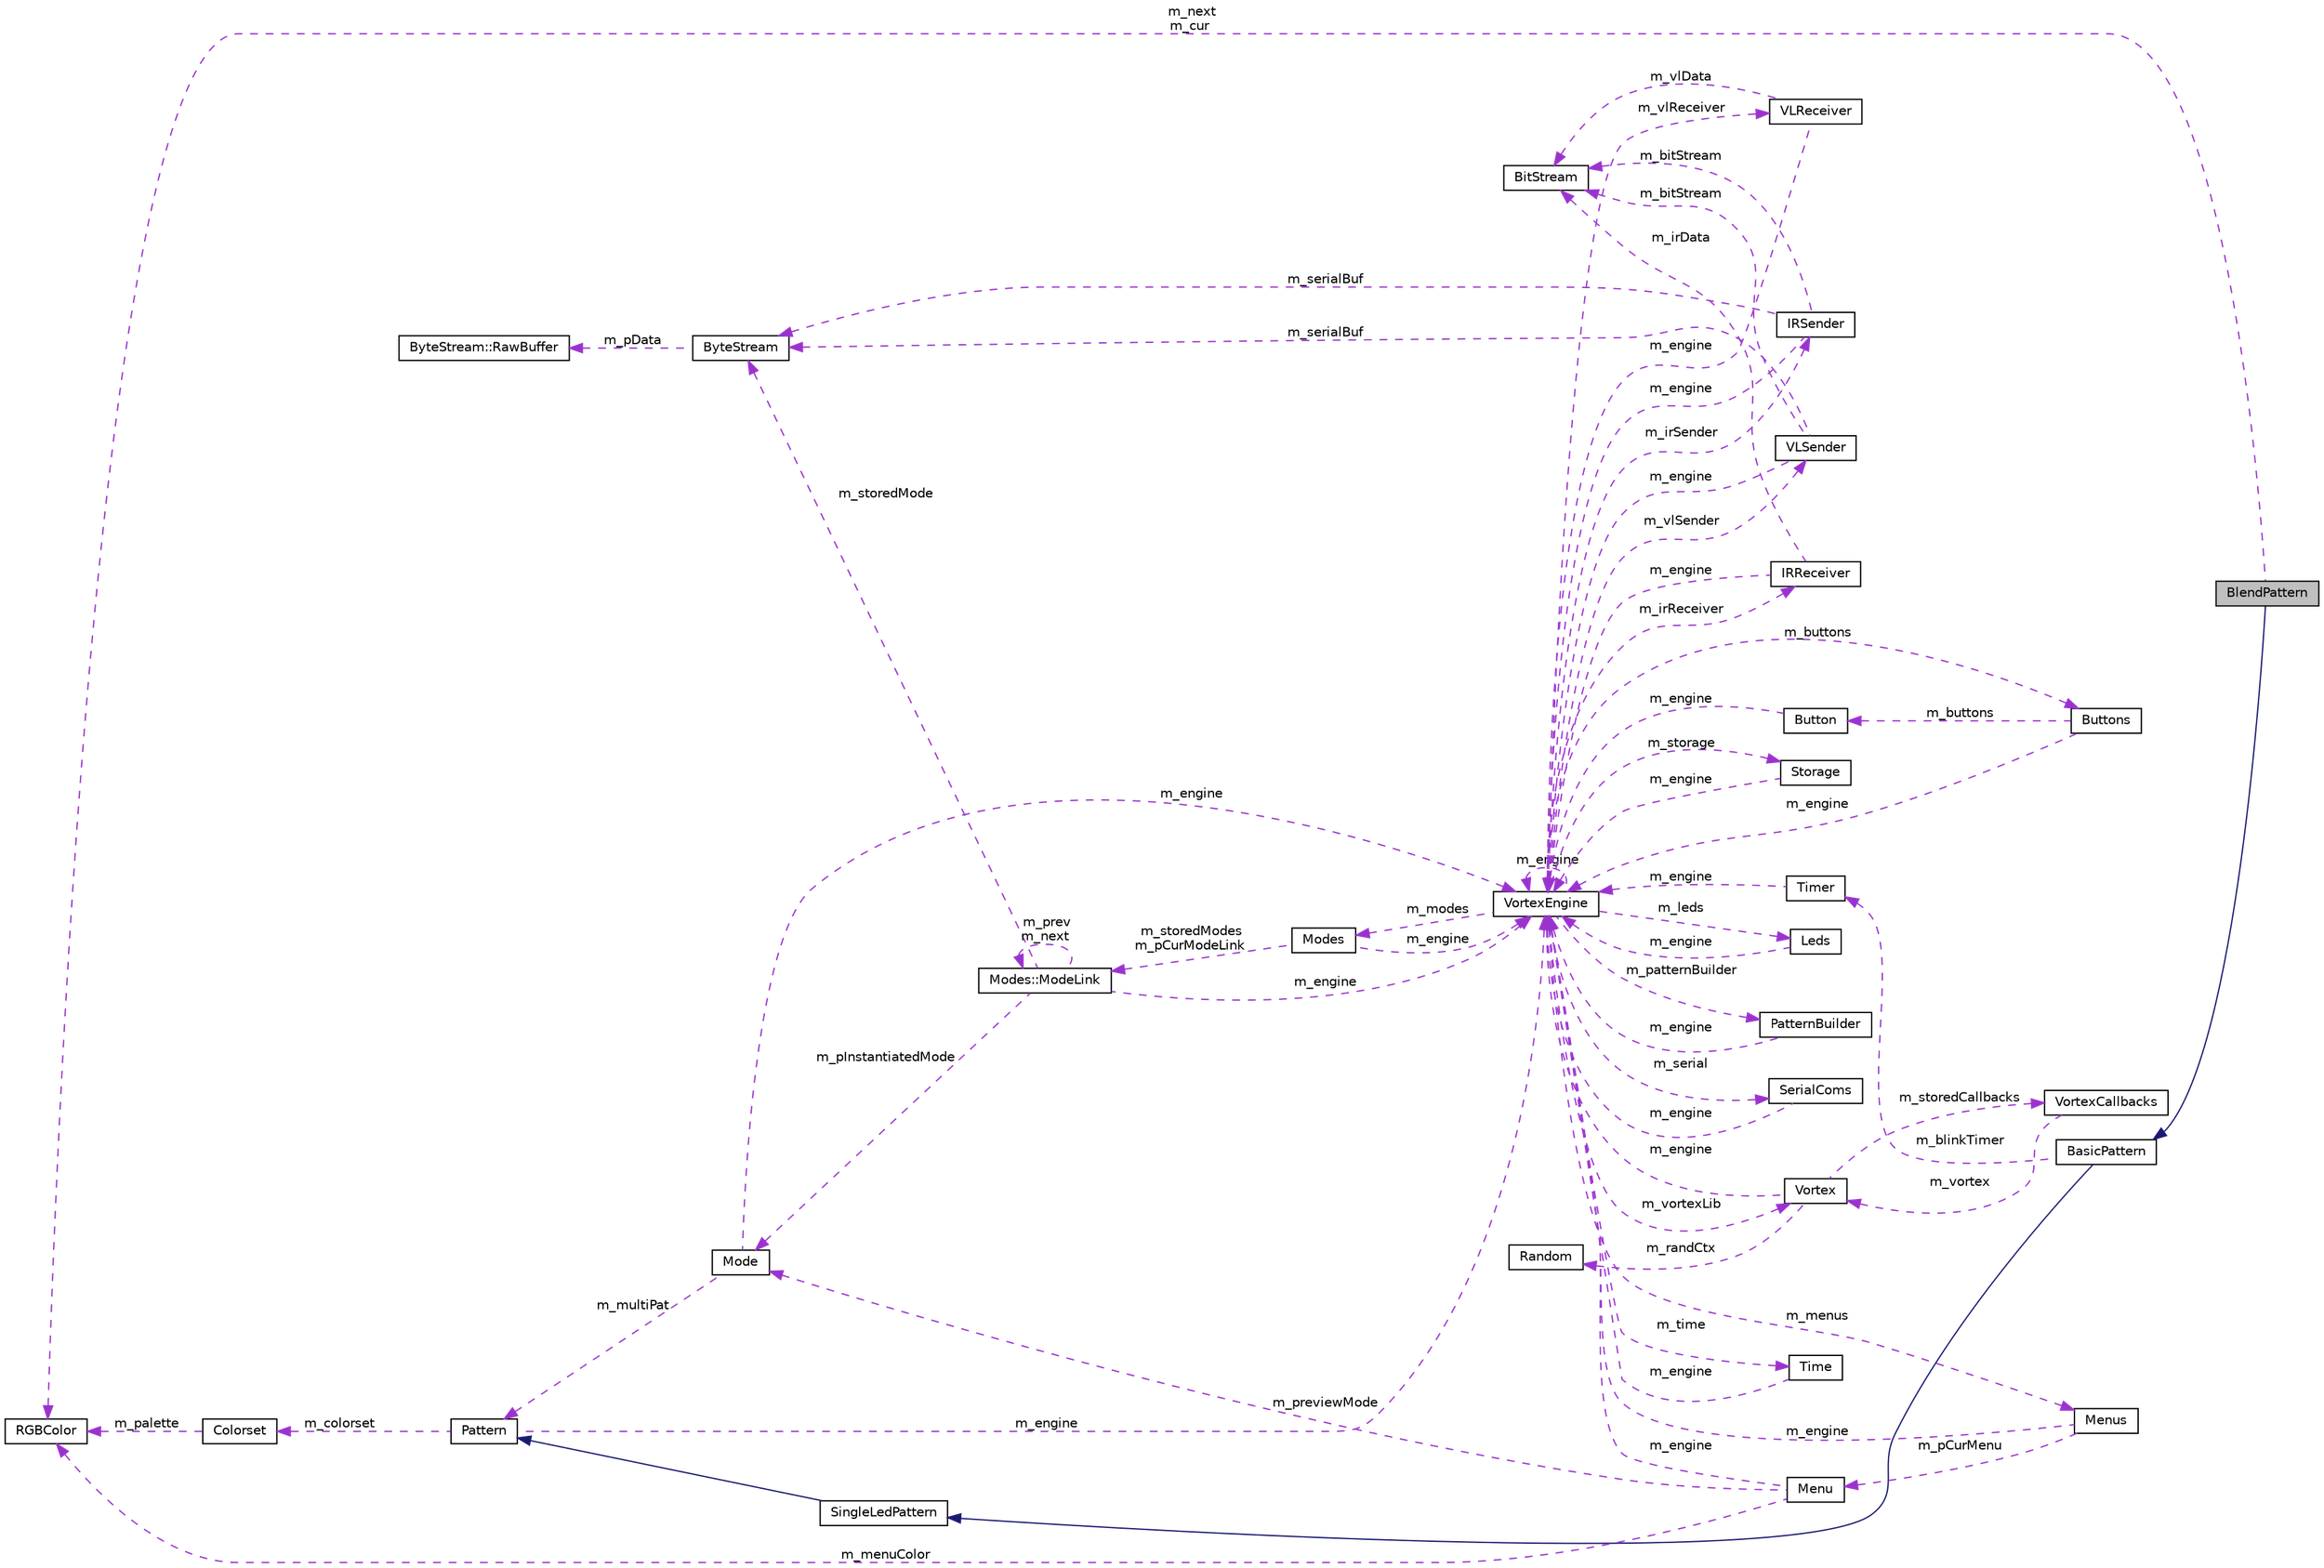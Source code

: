 digraph "BlendPattern"
{
 // INTERACTIVE_SVG=YES
 // LATEX_PDF_SIZE
  bgcolor="transparent";
  edge [fontname="Helvetica",fontsize="10",labelfontname="Helvetica",labelfontsize="10"];
  node [fontname="Helvetica",fontsize="10",shape=record];
  rankdir="LR";
  Node1 [label="BlendPattern",height=0.2,width=0.4,color="black", fillcolor="grey75", style="filled", fontcolor="black",tooltip=" "];
  Node2 -> Node1 [dir="back",color="midnightblue",fontsize="10",style="solid",fontname="Helvetica"];
  Node2 [label="BasicPattern",height=0.2,width=0.4,color="black",URL="$classBasicPattern.html",tooltip=" "];
  Node3 -> Node2 [dir="back",color="midnightblue",fontsize="10",style="solid",fontname="Helvetica"];
  Node3 [label="SingleLedPattern",height=0.2,width=0.4,color="black",URL="$classSingleLedPattern.html",tooltip=" "];
  Node4 -> Node3 [dir="back",color="midnightblue",fontsize="10",style="solid",fontname="Helvetica"];
  Node4 [label="Pattern",height=0.2,width=0.4,color="black",URL="$classPattern.html",tooltip=" "];
  Node5 -> Node4 [dir="back",color="darkorchid3",fontsize="10",style="dashed",label=" m_engine" ,fontname="Helvetica"];
  Node5 [label="VortexEngine",height=0.2,width=0.4,color="black",URL="$classVortexEngine.html",tooltip=" "];
  Node6 -> Node5 [dir="back",color="darkorchid3",fontsize="10",style="dashed",label=" m_vlReceiver" ,fontname="Helvetica"];
  Node6 [label="VLReceiver",height=0.2,width=0.4,color="black",URL="$classVLReceiver.html",tooltip=" "];
  Node5 -> Node6 [dir="back",color="darkorchid3",fontsize="10",style="dashed",label=" m_engine" ,fontname="Helvetica"];
  Node7 -> Node6 [dir="back",color="darkorchid3",fontsize="10",style="dashed",label=" m_vlData" ,fontname="Helvetica"];
  Node7 [label="BitStream",height=0.2,width=0.4,color="black",URL="$classBitStream.html",tooltip=" "];
  Node8 -> Node5 [dir="back",color="darkorchid3",fontsize="10",style="dashed",label=" m_storage" ,fontname="Helvetica"];
  Node8 [label="Storage",height=0.2,width=0.4,color="black",URL="$classStorage.html",tooltip=" "];
  Node5 -> Node8 [dir="back",color="darkorchid3",fontsize="10",style="dashed",label=" m_engine" ,fontname="Helvetica"];
  Node9 -> Node5 [dir="back",color="darkorchid3",fontsize="10",style="dashed",label=" m_irSender" ,fontname="Helvetica"];
  Node9 [label="IRSender",height=0.2,width=0.4,color="black",URL="$classIRSender.html",tooltip=" "];
  Node5 -> Node9 [dir="back",color="darkorchid3",fontsize="10",style="dashed",label=" m_engine" ,fontname="Helvetica"];
  Node7 -> Node9 [dir="back",color="darkorchid3",fontsize="10",style="dashed",label=" m_bitStream" ,fontname="Helvetica"];
  Node10 -> Node9 [dir="back",color="darkorchid3",fontsize="10",style="dashed",label=" m_serialBuf" ,fontname="Helvetica"];
  Node10 [label="ByteStream",height=0.2,width=0.4,color="black",URL="$classByteStream.html",tooltip=" "];
  Node11 -> Node10 [dir="back",color="darkorchid3",fontsize="10",style="dashed",label=" m_pData" ,fontname="Helvetica"];
  Node11 [label="ByteStream::RawBuffer",height=0.2,width=0.4,color="black",URL="$structByteStream_1_1RawBuffer.html",tooltip=" "];
  Node5 -> Node5 [dir="back",color="darkorchid3",fontsize="10",style="dashed",label=" m_engine" ,fontname="Helvetica"];
  Node12 -> Node5 [dir="back",color="darkorchid3",fontsize="10",style="dashed",label=" m_buttons" ,fontname="Helvetica"];
  Node12 [label="Buttons",height=0.2,width=0.4,color="black",URL="$classButtons.html",tooltip=" "];
  Node5 -> Node12 [dir="back",color="darkorchid3",fontsize="10",style="dashed",label=" m_engine" ,fontname="Helvetica"];
  Node13 -> Node12 [dir="back",color="darkorchid3",fontsize="10",style="dashed",label=" m_buttons" ,fontname="Helvetica"];
  Node13 [label="Button",height=0.2,width=0.4,color="black",URL="$classButton.html",tooltip=" "];
  Node5 -> Node13 [dir="back",color="darkorchid3",fontsize="10",style="dashed",label=" m_engine" ,fontname="Helvetica"];
  Node14 -> Node5 [dir="back",color="darkorchid3",fontsize="10",style="dashed",label=" m_leds" ,fontname="Helvetica"];
  Node14 [label="Leds",height=0.2,width=0.4,color="black",URL="$classLeds.html",tooltip=" "];
  Node5 -> Node14 [dir="back",color="darkorchid3",fontsize="10",style="dashed",label=" m_engine" ,fontname="Helvetica"];
  Node15 -> Node5 [dir="back",color="darkorchid3",fontsize="10",style="dashed",label=" m_patternBuilder" ,fontname="Helvetica"];
  Node15 [label="PatternBuilder",height=0.2,width=0.4,color="black",URL="$classPatternBuilder.html",tooltip=" "];
  Node5 -> Node15 [dir="back",color="darkorchid3",fontsize="10",style="dashed",label=" m_engine" ,fontname="Helvetica"];
  Node16 -> Node5 [dir="back",color="darkorchid3",fontsize="10",style="dashed",label=" m_vlSender" ,fontname="Helvetica"];
  Node16 [label="VLSender",height=0.2,width=0.4,color="black",URL="$classVLSender.html",tooltip=" "];
  Node5 -> Node16 [dir="back",color="darkorchid3",fontsize="10",style="dashed",label=" m_engine" ,fontname="Helvetica"];
  Node7 -> Node16 [dir="back",color="darkorchid3",fontsize="10",style="dashed",label=" m_bitStream" ,fontname="Helvetica"];
  Node10 -> Node16 [dir="back",color="darkorchid3",fontsize="10",style="dashed",label=" m_serialBuf" ,fontname="Helvetica"];
  Node17 -> Node5 [dir="back",color="darkorchid3",fontsize="10",style="dashed",label=" m_modes" ,fontname="Helvetica"];
  Node17 [label="Modes",height=0.2,width=0.4,color="black",URL="$classModes.html",tooltip=" "];
  Node5 -> Node17 [dir="back",color="darkorchid3",fontsize="10",style="dashed",label=" m_engine" ,fontname="Helvetica"];
  Node18 -> Node17 [dir="back",color="darkorchid3",fontsize="10",style="dashed",label=" m_storedModes\nm_pCurModeLink" ,fontname="Helvetica"];
  Node18 [label="Modes::ModeLink",height=0.2,width=0.4,color="black",URL="$classModes_1_1ModeLink.html",tooltip=" "];
  Node19 -> Node18 [dir="back",color="darkorchid3",fontsize="10",style="dashed",label=" m_pInstantiatedMode" ,fontname="Helvetica"];
  Node19 [label="Mode",height=0.2,width=0.4,color="black",URL="$classMode.html",tooltip=" "];
  Node5 -> Node19 [dir="back",color="darkorchid3",fontsize="10",style="dashed",label=" m_engine" ,fontname="Helvetica"];
  Node4 -> Node19 [dir="back",color="darkorchid3",fontsize="10",style="dashed",label=" m_multiPat" ,fontname="Helvetica"];
  Node5 -> Node18 [dir="back",color="darkorchid3",fontsize="10",style="dashed",label=" m_engine" ,fontname="Helvetica"];
  Node10 -> Node18 [dir="back",color="darkorchid3",fontsize="10",style="dashed",label=" m_storedMode" ,fontname="Helvetica"];
  Node18 -> Node18 [dir="back",color="darkorchid3",fontsize="10",style="dashed",label=" m_prev\nm_next" ,fontname="Helvetica"];
  Node20 -> Node5 [dir="back",color="darkorchid3",fontsize="10",style="dashed",label=" m_serial" ,fontname="Helvetica"];
  Node20 [label="SerialComs",height=0.2,width=0.4,color="black",URL="$classSerialComs.html",tooltip=" "];
  Node5 -> Node20 [dir="back",color="darkorchid3",fontsize="10",style="dashed",label=" m_engine" ,fontname="Helvetica"];
  Node21 -> Node5 [dir="back",color="darkorchid3",fontsize="10",style="dashed",label=" m_vortexLib" ,fontname="Helvetica"];
  Node21 [label="Vortex",height=0.2,width=0.4,color="black",URL="$classVortex.html",tooltip=" "];
  Node22 -> Node21 [dir="back",color="darkorchid3",fontsize="10",style="dashed",label=" m_randCtx" ,fontname="Helvetica"];
  Node22 [label="Random",height=0.2,width=0.4,color="black",URL="$classRandom.html",tooltip=" "];
  Node5 -> Node21 [dir="back",color="darkorchid3",fontsize="10",style="dashed",label=" m_engine" ,fontname="Helvetica"];
  Node23 -> Node21 [dir="back",color="darkorchid3",fontsize="10",style="dashed",label=" m_storedCallbacks" ,fontname="Helvetica"];
  Node23 [label="VortexCallbacks",height=0.2,width=0.4,color="black",URL="$classVortexCallbacks.html",tooltip=" "];
  Node21 -> Node23 [dir="back",color="darkorchid3",fontsize="10",style="dashed",label=" m_vortex" ,fontname="Helvetica"];
  Node24 -> Node5 [dir="back",color="darkorchid3",fontsize="10",style="dashed",label=" m_irReceiver" ,fontname="Helvetica"];
  Node24 [label="IRReceiver",height=0.2,width=0.4,color="black",URL="$classIRReceiver.html",tooltip=" "];
  Node5 -> Node24 [dir="back",color="darkorchid3",fontsize="10",style="dashed",label=" m_engine" ,fontname="Helvetica"];
  Node7 -> Node24 [dir="back",color="darkorchid3",fontsize="10",style="dashed",label=" m_irData" ,fontname="Helvetica"];
  Node25 -> Node5 [dir="back",color="darkorchid3",fontsize="10",style="dashed",label=" m_time" ,fontname="Helvetica"];
  Node25 [label="Time",height=0.2,width=0.4,color="black",URL="$classTime.html",tooltip=" "];
  Node5 -> Node25 [dir="back",color="darkorchid3",fontsize="10",style="dashed",label=" m_engine" ,fontname="Helvetica"];
  Node26 -> Node5 [dir="back",color="darkorchid3",fontsize="10",style="dashed",label=" m_menus" ,fontname="Helvetica"];
  Node26 [label="Menus",height=0.2,width=0.4,color="black",URL="$classMenus.html",tooltip=" "];
  Node5 -> Node26 [dir="back",color="darkorchid3",fontsize="10",style="dashed",label=" m_engine" ,fontname="Helvetica"];
  Node27 -> Node26 [dir="back",color="darkorchid3",fontsize="10",style="dashed",label=" m_pCurMenu" ,fontname="Helvetica"];
  Node27 [label="Menu",height=0.2,width=0.4,color="black",URL="$classMenu.html",tooltip=" "];
  Node19 -> Node27 [dir="back",color="darkorchid3",fontsize="10",style="dashed",label=" m_previewMode" ,fontname="Helvetica"];
  Node28 -> Node27 [dir="back",color="darkorchid3",fontsize="10",style="dashed",label=" m_menuColor" ,fontname="Helvetica"];
  Node28 [label="RGBColor",height=0.2,width=0.4,color="black",URL="$classRGBColor.html",tooltip=" "];
  Node5 -> Node27 [dir="back",color="darkorchid3",fontsize="10",style="dashed",label=" m_engine" ,fontname="Helvetica"];
  Node29 -> Node4 [dir="back",color="darkorchid3",fontsize="10",style="dashed",label=" m_colorset" ,fontname="Helvetica"];
  Node29 [label="Colorset",height=0.2,width=0.4,color="black",URL="$classColorset.html",tooltip=" "];
  Node28 -> Node29 [dir="back",color="darkorchid3",fontsize="10",style="dashed",label=" m_palette" ,fontname="Helvetica"];
  Node30 -> Node2 [dir="back",color="darkorchid3",fontsize="10",style="dashed",label=" m_blinkTimer" ,fontname="Helvetica"];
  Node30 [label="Timer",height=0.2,width=0.4,color="black",URL="$classTimer.html",tooltip=" "];
  Node5 -> Node30 [dir="back",color="darkorchid3",fontsize="10",style="dashed",label=" m_engine" ,fontname="Helvetica"];
  Node28 -> Node1 [dir="back",color="darkorchid3",fontsize="10",style="dashed",label=" m_next\nm_cur" ,fontname="Helvetica"];
}
